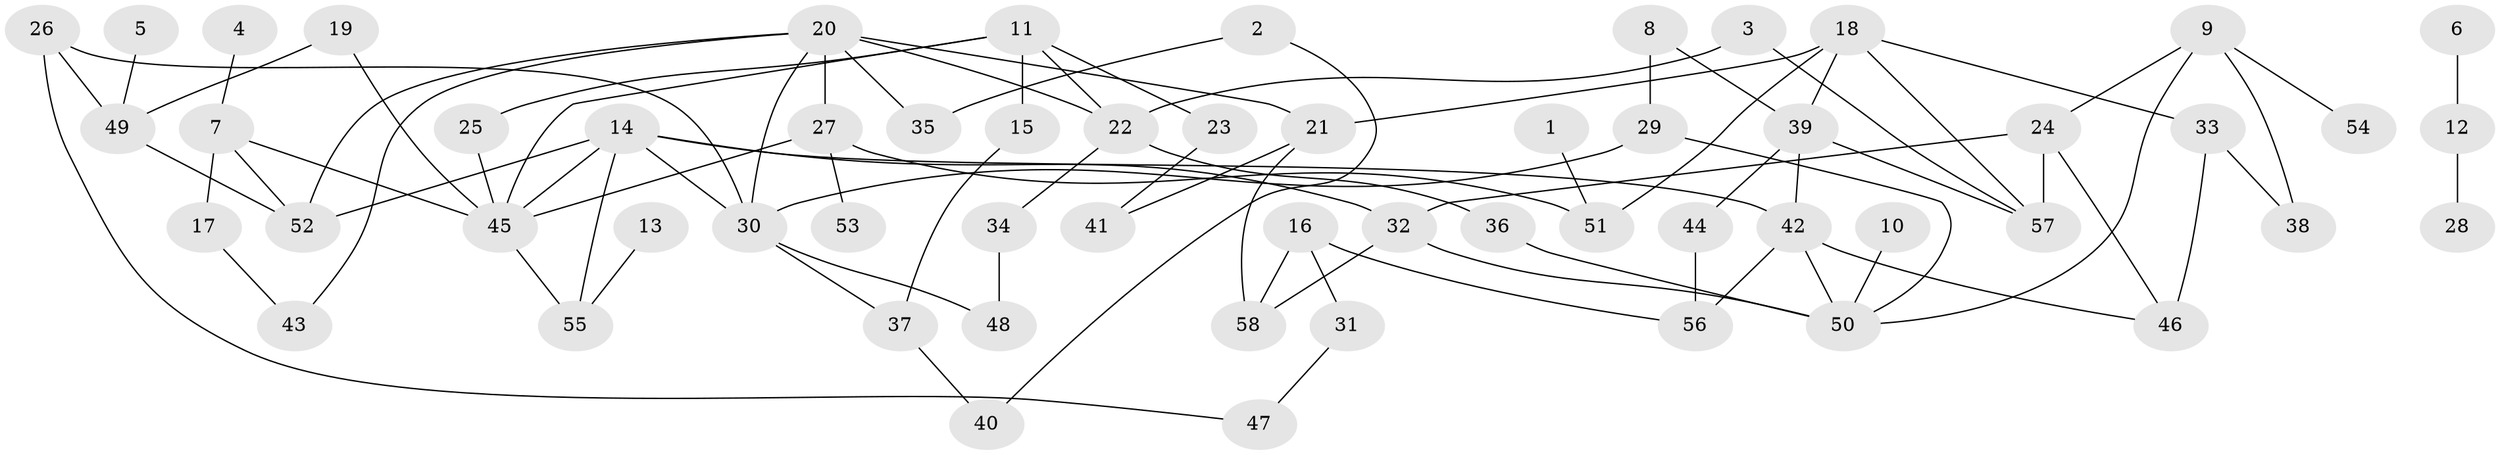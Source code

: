 // Generated by graph-tools (version 1.1) at 2025/33/03/09/25 02:33:36]
// undirected, 58 vertices, 86 edges
graph export_dot {
graph [start="1"]
  node [color=gray90,style=filled];
  1;
  2;
  3;
  4;
  5;
  6;
  7;
  8;
  9;
  10;
  11;
  12;
  13;
  14;
  15;
  16;
  17;
  18;
  19;
  20;
  21;
  22;
  23;
  24;
  25;
  26;
  27;
  28;
  29;
  30;
  31;
  32;
  33;
  34;
  35;
  36;
  37;
  38;
  39;
  40;
  41;
  42;
  43;
  44;
  45;
  46;
  47;
  48;
  49;
  50;
  51;
  52;
  53;
  54;
  55;
  56;
  57;
  58;
  1 -- 51;
  2 -- 35;
  2 -- 40;
  3 -- 22;
  3 -- 57;
  4 -- 7;
  5 -- 49;
  6 -- 12;
  7 -- 17;
  7 -- 45;
  7 -- 52;
  8 -- 29;
  8 -- 39;
  9 -- 24;
  9 -- 38;
  9 -- 50;
  9 -- 54;
  10 -- 50;
  11 -- 15;
  11 -- 22;
  11 -- 23;
  11 -- 25;
  11 -- 45;
  12 -- 28;
  13 -- 55;
  14 -- 30;
  14 -- 32;
  14 -- 42;
  14 -- 45;
  14 -- 52;
  14 -- 55;
  15 -- 37;
  16 -- 31;
  16 -- 56;
  16 -- 58;
  17 -- 43;
  18 -- 21;
  18 -- 33;
  18 -- 39;
  18 -- 51;
  18 -- 57;
  19 -- 45;
  19 -- 49;
  20 -- 21;
  20 -- 22;
  20 -- 27;
  20 -- 30;
  20 -- 35;
  20 -- 43;
  20 -- 52;
  21 -- 41;
  21 -- 58;
  22 -- 34;
  22 -- 36;
  23 -- 41;
  24 -- 32;
  24 -- 46;
  24 -- 57;
  25 -- 45;
  26 -- 30;
  26 -- 47;
  26 -- 49;
  27 -- 45;
  27 -- 51;
  27 -- 53;
  29 -- 30;
  29 -- 50;
  30 -- 37;
  30 -- 48;
  31 -- 47;
  32 -- 50;
  32 -- 58;
  33 -- 38;
  33 -- 46;
  34 -- 48;
  36 -- 50;
  37 -- 40;
  39 -- 42;
  39 -- 44;
  39 -- 57;
  42 -- 46;
  42 -- 50;
  42 -- 56;
  44 -- 56;
  45 -- 55;
  49 -- 52;
}
